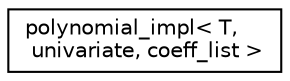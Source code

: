 digraph G
{
  edge [fontname="Helvetica",fontsize="10",labelfontname="Helvetica",labelfontsize="10"];
  node [fontname="Helvetica",fontsize="10",shape=record];
  rankdir="LR";
  Node1 [label="polynomial_impl\< T,\l univariate, coeff_list \>",height=0.2,width=0.4,color="black", fillcolor="white", style="filled",URL="$structpolynomial__impl_3_01T_00_01univariate_00_01coeff__list_01_4.html"];
}
